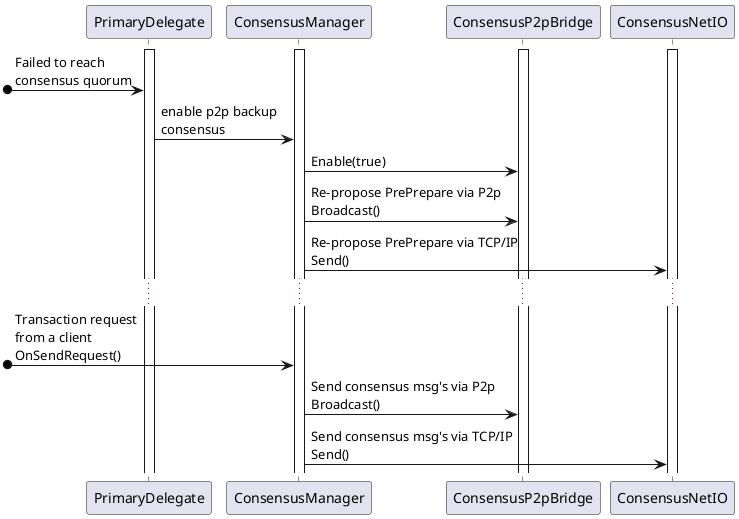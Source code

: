 @startuml

activate PrimaryDelegate
activate ConsensusManager
activate ConsensusP2pBridge
activate ConsensusNetIO

[o-> PrimaryDelegate : Failed to reach\nconsensus quorum
PrimaryDelegate -> ConsensusManager : enable p2p backup\nconsensus
ConsensusManager -> ConsensusP2pBridge : Enable(true)
ConsensusManager -> ConsensusP2pBridge : Re-propose PrePrepare via P2p\nBroadcast()
ConsensusManager -> ConsensusNetIO : Re-propose PrePrepare via TCP/IP\nSend()
...
[o-> ConsensusManager : Transaction request\nfrom a client\nOnSendRequest()
ConsensusManager -> ConsensusP2pBridge : Send consensus msg's via P2p\nBroadcast()
ConsensusManager -> ConsensusNetIO : Send consensus msg's via TCP/IP\nSend()

@enduml